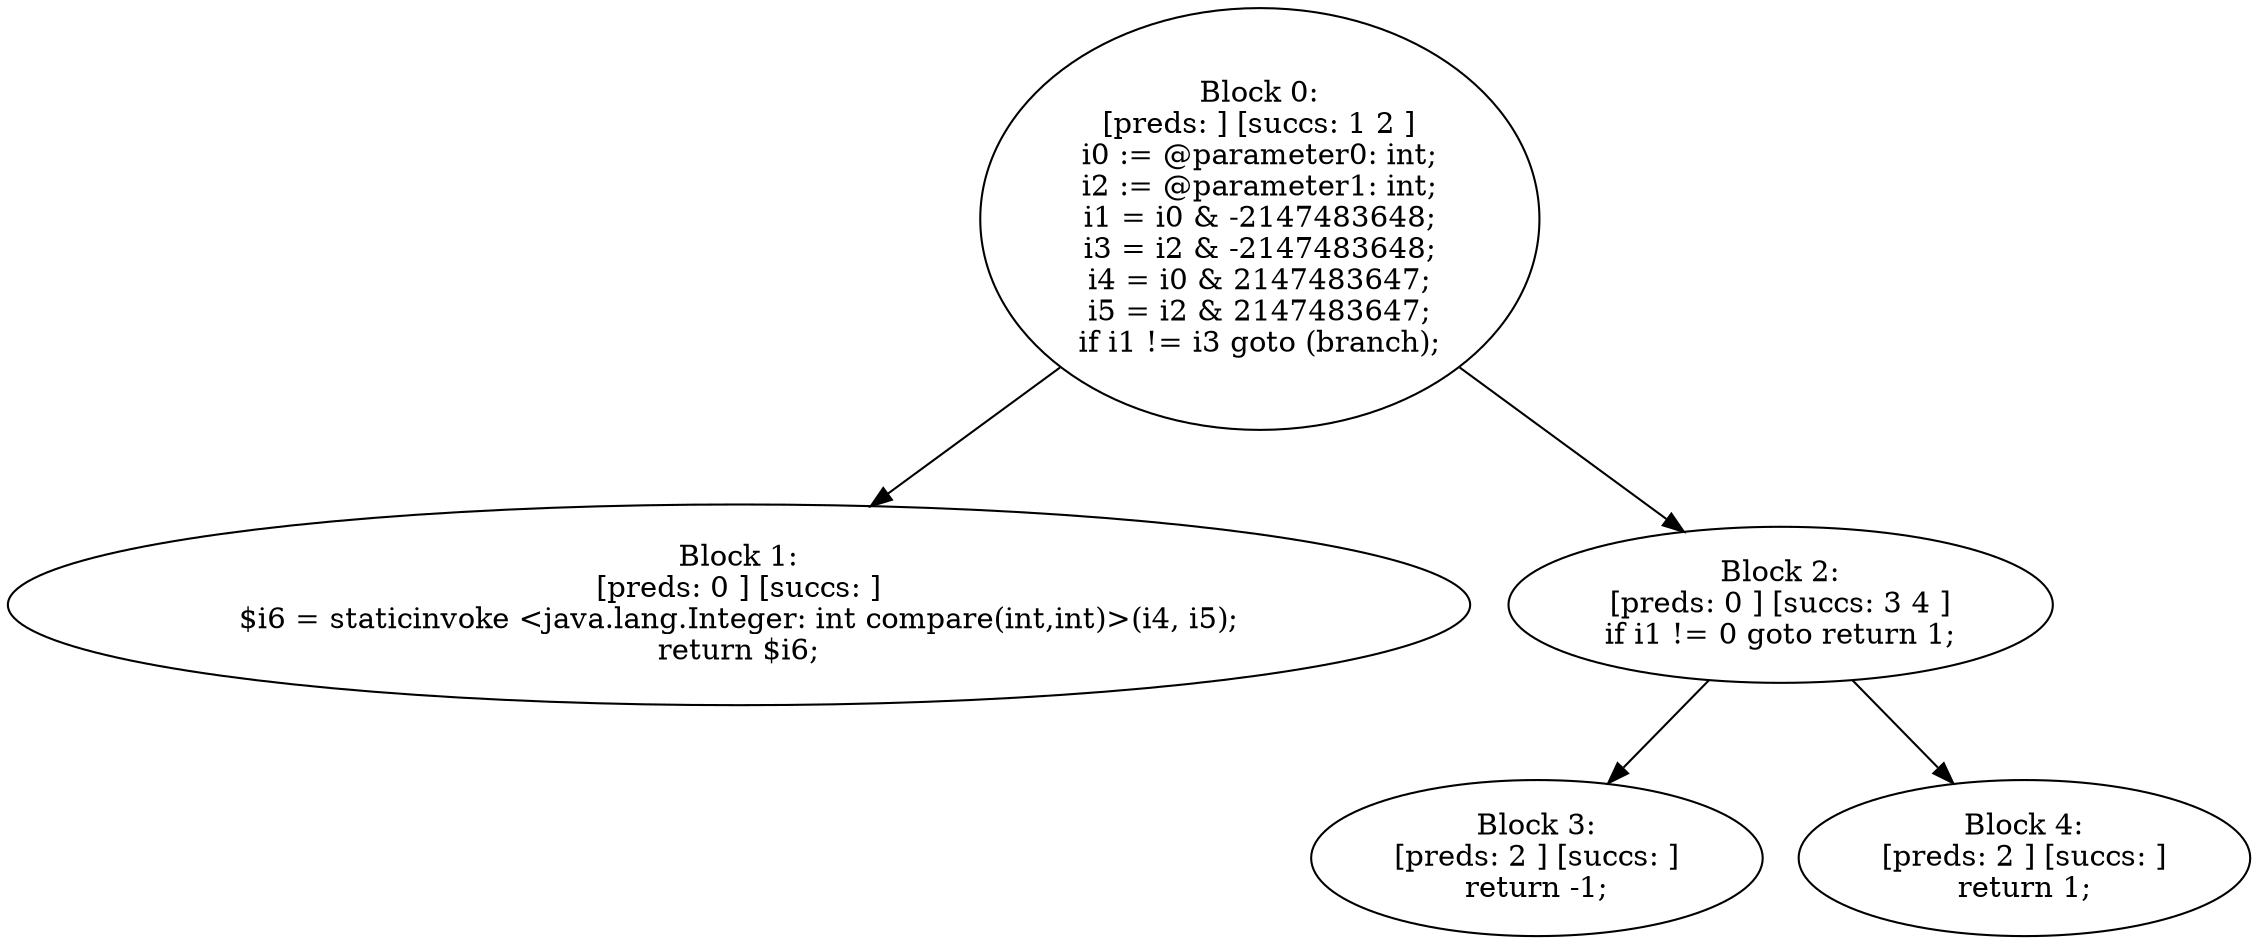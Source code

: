 digraph "unitGraph" {
    "Block 0:
[preds: ] [succs: 1 2 ]
i0 := @parameter0: int;
i2 := @parameter1: int;
i1 = i0 & -2147483648;
i3 = i2 & -2147483648;
i4 = i0 & 2147483647;
i5 = i2 & 2147483647;
if i1 != i3 goto (branch);
"
    "Block 1:
[preds: 0 ] [succs: ]
$i6 = staticinvoke <java.lang.Integer: int compare(int,int)>(i4, i5);
return $i6;
"
    "Block 2:
[preds: 0 ] [succs: 3 4 ]
if i1 != 0 goto return 1;
"
    "Block 3:
[preds: 2 ] [succs: ]
return -1;
"
    "Block 4:
[preds: 2 ] [succs: ]
return 1;
"
    "Block 0:
[preds: ] [succs: 1 2 ]
i0 := @parameter0: int;
i2 := @parameter1: int;
i1 = i0 & -2147483648;
i3 = i2 & -2147483648;
i4 = i0 & 2147483647;
i5 = i2 & 2147483647;
if i1 != i3 goto (branch);
"->"Block 1:
[preds: 0 ] [succs: ]
$i6 = staticinvoke <java.lang.Integer: int compare(int,int)>(i4, i5);
return $i6;
";
    "Block 0:
[preds: ] [succs: 1 2 ]
i0 := @parameter0: int;
i2 := @parameter1: int;
i1 = i0 & -2147483648;
i3 = i2 & -2147483648;
i4 = i0 & 2147483647;
i5 = i2 & 2147483647;
if i1 != i3 goto (branch);
"->"Block 2:
[preds: 0 ] [succs: 3 4 ]
if i1 != 0 goto return 1;
";
    "Block 2:
[preds: 0 ] [succs: 3 4 ]
if i1 != 0 goto return 1;
"->"Block 3:
[preds: 2 ] [succs: ]
return -1;
";
    "Block 2:
[preds: 0 ] [succs: 3 4 ]
if i1 != 0 goto return 1;
"->"Block 4:
[preds: 2 ] [succs: ]
return 1;
";
}
